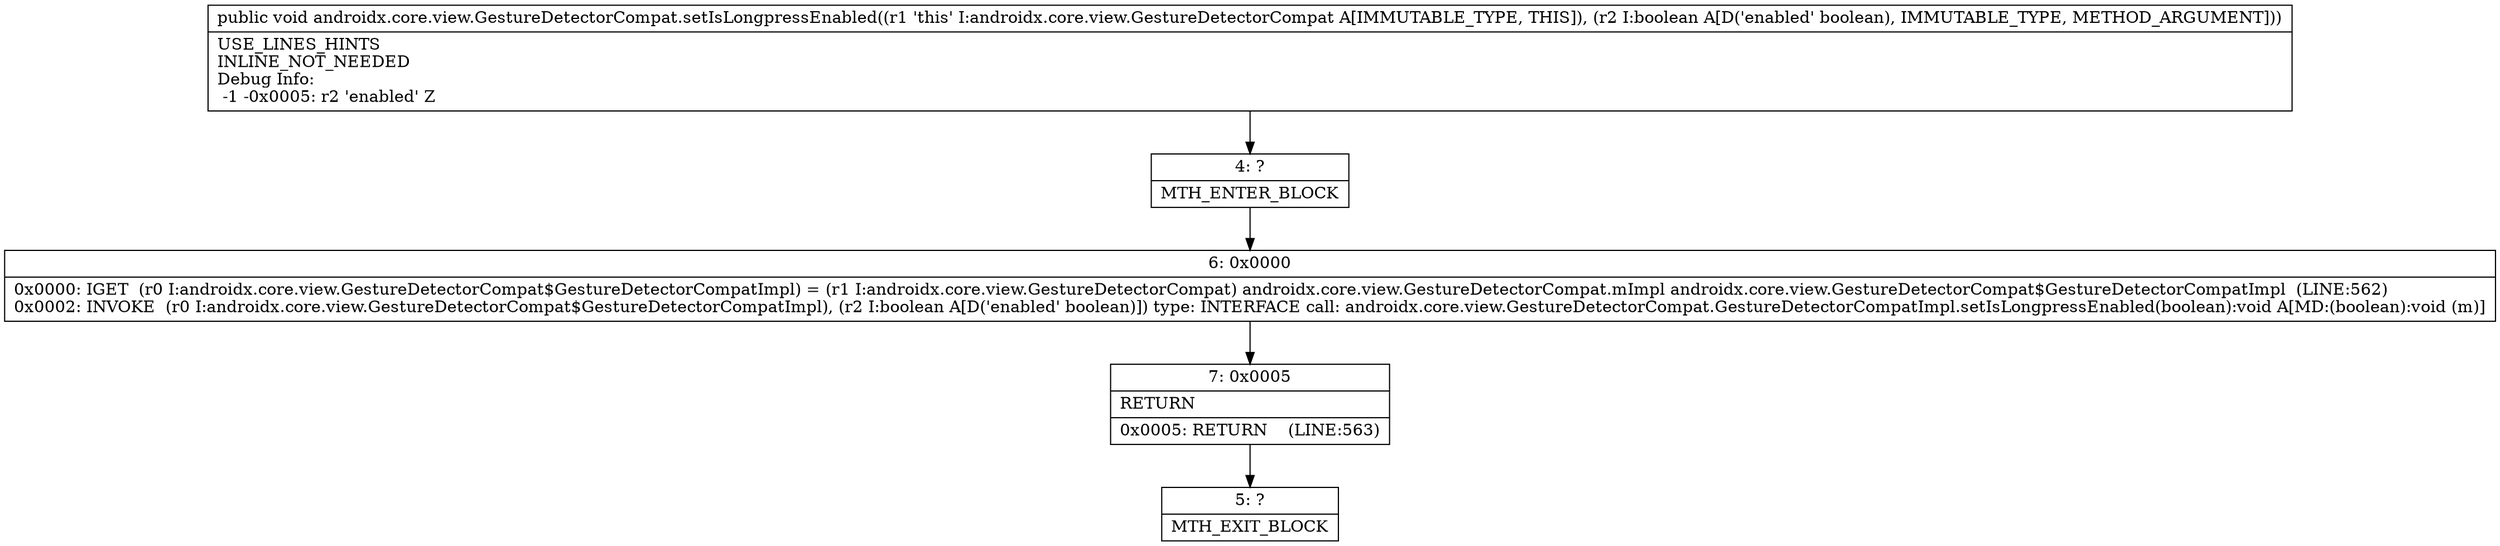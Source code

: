 digraph "CFG forandroidx.core.view.GestureDetectorCompat.setIsLongpressEnabled(Z)V" {
Node_4 [shape=record,label="{4\:\ ?|MTH_ENTER_BLOCK\l}"];
Node_6 [shape=record,label="{6\:\ 0x0000|0x0000: IGET  (r0 I:androidx.core.view.GestureDetectorCompat$GestureDetectorCompatImpl) = (r1 I:androidx.core.view.GestureDetectorCompat) androidx.core.view.GestureDetectorCompat.mImpl androidx.core.view.GestureDetectorCompat$GestureDetectorCompatImpl  (LINE:562)\l0x0002: INVOKE  (r0 I:androidx.core.view.GestureDetectorCompat$GestureDetectorCompatImpl), (r2 I:boolean A[D('enabled' boolean)]) type: INTERFACE call: androidx.core.view.GestureDetectorCompat.GestureDetectorCompatImpl.setIsLongpressEnabled(boolean):void A[MD:(boolean):void (m)]\l}"];
Node_7 [shape=record,label="{7\:\ 0x0005|RETURN\l|0x0005: RETURN    (LINE:563)\l}"];
Node_5 [shape=record,label="{5\:\ ?|MTH_EXIT_BLOCK\l}"];
MethodNode[shape=record,label="{public void androidx.core.view.GestureDetectorCompat.setIsLongpressEnabled((r1 'this' I:androidx.core.view.GestureDetectorCompat A[IMMUTABLE_TYPE, THIS]), (r2 I:boolean A[D('enabled' boolean), IMMUTABLE_TYPE, METHOD_ARGUMENT]))  | USE_LINES_HINTS\lINLINE_NOT_NEEDED\lDebug Info:\l  \-1 \-0x0005: r2 'enabled' Z\l}"];
MethodNode -> Node_4;Node_4 -> Node_6;
Node_6 -> Node_7;
Node_7 -> Node_5;
}

